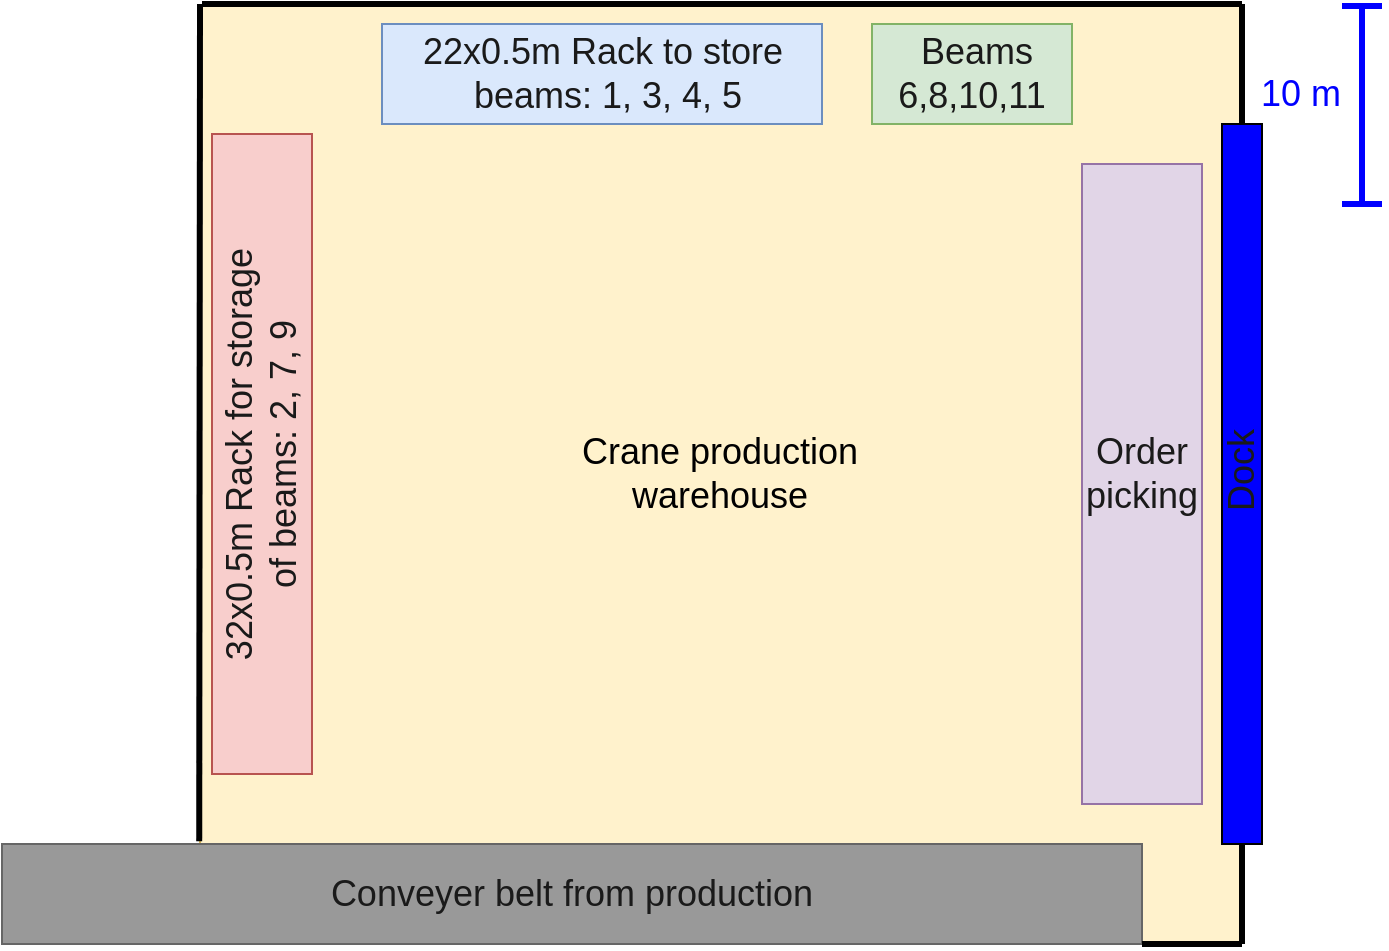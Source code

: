 <mxfile version="17.4.0" type="google"><diagram id="2eIpiHzEsKlJi9n3pkag" name="Page-1"><mxGraphModel grid="1" page="0" gridSize="10" guides="1" tooltips="1" connect="1" arrows="1" fold="1" pageScale="1" pageWidth="690" pageHeight="950" math="0" shadow="0"><root><mxCell id="0"/><mxCell id="1" parent="0"/><mxCell id="iYDKlWtFS82w2KmY6g50-21" value="Crane production &lt;br&gt;warehouse" style="rounded=0;whiteSpace=wrap;html=1;fontSize=18;fillColor=#fff2cc;strokeColor=#d6b656;" vertex="1" parent="1"><mxGeometry x="99" y="141" width="520" height="468" as="geometry"/></mxCell><mxCell id="iYDKlWtFS82w2KmY6g50-1" value="" style="rounded=0;whiteSpace=wrap;html=1;rotation=90;fillColor=#f8cecc;strokeColor=#b85450;" vertex="1" parent="1"><mxGeometry x="-30" y="340" width="320" height="50" as="geometry"/></mxCell><mxCell id="iYDKlWtFS82w2KmY6g50-2" value="" style="rounded=0;whiteSpace=wrap;html=1;fillColor=#dae8fc;strokeColor=#6c8ebf;" vertex="1" parent="1"><mxGeometry x="190" y="150" width="220" height="50" as="geometry"/></mxCell><mxCell id="iYDKlWtFS82w2KmY6g50-3" value="" style="rounded=0;whiteSpace=wrap;html=1;fillColor=#d5e8d4;strokeColor=#82b366;" vertex="1" parent="1"><mxGeometry x="435" y="150" width="100" height="50" as="geometry"/></mxCell><mxCell id="iYDKlWtFS82w2KmY6g50-4" value="&lt;font style=&quot;font-size: 18px&quot; color=&quot;#1a1a1a&quot;&gt;Conveyer belt from production&lt;/font&gt;" style="rounded=0;whiteSpace=wrap;html=1;fillColor=#999999;fontColor=#333333;strokeColor=#666666;" vertex="1" parent="1"><mxGeometry y="560" width="570" height="50" as="geometry"/></mxCell><mxCell id="iYDKlWtFS82w2KmY6g50-5" value="" style="rounded=0;whiteSpace=wrap;html=1;rotation=90;fillColor=#0000FF;" vertex="1" parent="1"><mxGeometry x="440" y="370" width="360" height="20" as="geometry"/></mxCell><mxCell id="iYDKlWtFS82w2KmY6g50-8" value="32x0.5m Rack&amp;nbsp;for storage of beams: 2, 7,&amp;nbsp;9" style="text;html=1;strokeColor=none;fillColor=none;align=center;verticalAlign=middle;whiteSpace=wrap;rounded=0;fontSize=18;fontColor=#1A1A1A;rotation=-90;" vertex="1" parent="1"><mxGeometry x="20" y="350" width="220" height="30" as="geometry"/></mxCell><mxCell id="iYDKlWtFS82w2KmY6g50-9" value="22x0.5m Rack to store&lt;br&gt;&amp;nbsp;beams: 1, 3, 4, 5" style="text;html=1;align=center;verticalAlign=middle;resizable=0;points=[];autosize=1;strokeColor=none;fillColor=none;fontSize=18;fontColor=#1A1A1A;" vertex="1" parent="1"><mxGeometry x="200" y="150" width="200" height="50" as="geometry"/></mxCell><mxCell id="iYDKlWtFS82w2KmY6g50-12" value="&amp;nbsp;Beams 6,8,10,11" style="text;html=1;strokeColor=none;fillColor=none;align=center;verticalAlign=middle;whiteSpace=wrap;rounded=0;fontSize=18;fontColor=#1A1A1A;" vertex="1" parent="1"><mxGeometry x="420" y="160" width="130" height="30" as="geometry"/></mxCell><mxCell id="iYDKlWtFS82w2KmY6g50-13" value="Dock" style="text;html=1;strokeColor=none;fillColor=none;align=center;verticalAlign=middle;whiteSpace=wrap;rounded=0;fontSize=18;fontColor=#1A1A1A;rotation=-90;" vertex="1" parent="1"><mxGeometry x="580" y="350" width="80" height="45.9" as="geometry"/></mxCell><mxCell id="iYDKlWtFS82w2KmY6g50-14" value="" style="endArrow=none;html=1;rounded=0;fontSize=18;fontColor=#1A1A1A;exitX=0.173;exitY=-0.028;exitDx=0;exitDy=0;exitPerimeter=0;strokeWidth=3;" edge="1" parent="1" source="iYDKlWtFS82w2KmY6g50-4"><mxGeometry width="50" height="50" relative="1" as="geometry"><mxPoint x="60" y="570" as="sourcePoint"/><mxPoint x="99" y="140" as="targetPoint"/></mxGeometry></mxCell><mxCell id="iYDKlWtFS82w2KmY6g50-15" value="" style="endArrow=none;html=1;rounded=0;fontSize=18;fontColor=#1A1A1A;strokeWidth=3;" edge="1" parent="1"><mxGeometry width="50" height="50" relative="1" as="geometry"><mxPoint x="100" y="140" as="sourcePoint"/><mxPoint x="620" y="140" as="targetPoint"/></mxGeometry></mxCell><mxCell id="iYDKlWtFS82w2KmY6g50-16" value="" style="endArrow=none;html=1;rounded=0;fontSize=18;fontColor=#1A1A1A;exitX=1;exitY=1;exitDx=0;exitDy=0;strokeWidth=3;" edge="1" parent="1" source="iYDKlWtFS82w2KmY6g50-4"><mxGeometry width="50" height="50" relative="1" as="geometry"><mxPoint x="190" y="670" as="sourcePoint"/><mxPoint x="620" y="610" as="targetPoint"/></mxGeometry></mxCell><mxCell id="iYDKlWtFS82w2KmY6g50-17" value="" style="endArrow=none;html=1;rounded=0;fontSize=18;fontColor=#1A1A1A;entryX=1;entryY=0.5;entryDx=0;entryDy=0;strokeWidth=3;" edge="1" parent="1" target="iYDKlWtFS82w2KmY6g50-5"><mxGeometry width="50" height="50" relative="1" as="geometry"><mxPoint x="620" y="610" as="sourcePoint"/><mxPoint x="680" y="630" as="targetPoint"/></mxGeometry></mxCell><mxCell id="iYDKlWtFS82w2KmY6g50-18" value="" style="endArrow=none;html=1;rounded=0;fontSize=18;fontColor=#1A1A1A;strokeWidth=3;" edge="1" parent="1"><mxGeometry width="50" height="50" relative="1" as="geometry"><mxPoint x="620" y="200" as="sourcePoint"/><mxPoint x="620" y="140" as="targetPoint"/></mxGeometry></mxCell><mxCell id="iYDKlWtFS82w2KmY6g50-22" value="" style="endArrow=none;html=1;rounded=0;fontSize=18;fontColor=#1A1A1A;strokeWidth=3;strokeColor=#0000FF;" edge="1" parent="1"><mxGeometry width="50" height="50" relative="1" as="geometry"><mxPoint x="680" y="240" as="sourcePoint"/><mxPoint x="680" y="140" as="targetPoint"/></mxGeometry></mxCell><mxCell id="iYDKlWtFS82w2KmY6g50-23" value="" style="endArrow=none;html=1;rounded=0;fontSize=18;fontColor=#1A1A1A;strokeWidth=3;strokeColor=#0000FF;" edge="1" parent="1"><mxGeometry width="50" height="50" relative="1" as="geometry"><mxPoint x="670" y="141" as="sourcePoint"/><mxPoint x="690" y="141" as="targetPoint"/></mxGeometry></mxCell><mxCell id="iYDKlWtFS82w2KmY6g50-24" value="" style="endArrow=none;html=1;rounded=0;fontSize=18;fontColor=#1A1A1A;strokeWidth=3;strokeColor=#0000FF;" edge="1" parent="1"><mxGeometry width="50" height="50" relative="1" as="geometry"><mxPoint x="670" y="240" as="sourcePoint"/><mxPoint x="690" y="240" as="targetPoint"/></mxGeometry></mxCell><mxCell id="iYDKlWtFS82w2KmY6g50-25" value="&lt;font color=&quot;#0000ff&quot;&gt;10 m&lt;/font&gt;" style="text;html=1;align=center;verticalAlign=middle;resizable=0;points=[];autosize=1;strokeColor=none;fillColor=none;fontSize=18;fontColor=#1A1A1A;" vertex="1" parent="1"><mxGeometry x="619" y="170" width="60" height="30" as="geometry"/></mxCell><mxCell id="iYDKlWtFS82w2KmY6g50-26" value="" style="rounded=0;whiteSpace=wrap;html=1;fontSize=18;fillColor=#e1d5e7;rotation=90;strokeColor=#9673a6;" vertex="1" parent="1"><mxGeometry x="410" y="350" width="320" height="60" as="geometry"/></mxCell><mxCell id="iYDKlWtFS82w2KmY6g50-27" value="Order picking" style="text;html=1;strokeColor=none;fillColor=none;align=center;verticalAlign=middle;whiteSpace=wrap;rounded=0;fontSize=18;fontColor=#1A1A1A;" vertex="1" parent="1"><mxGeometry x="540" y="360" width="60" height="30" as="geometry"/></mxCell></root></mxGraphModel></diagram></mxfile>